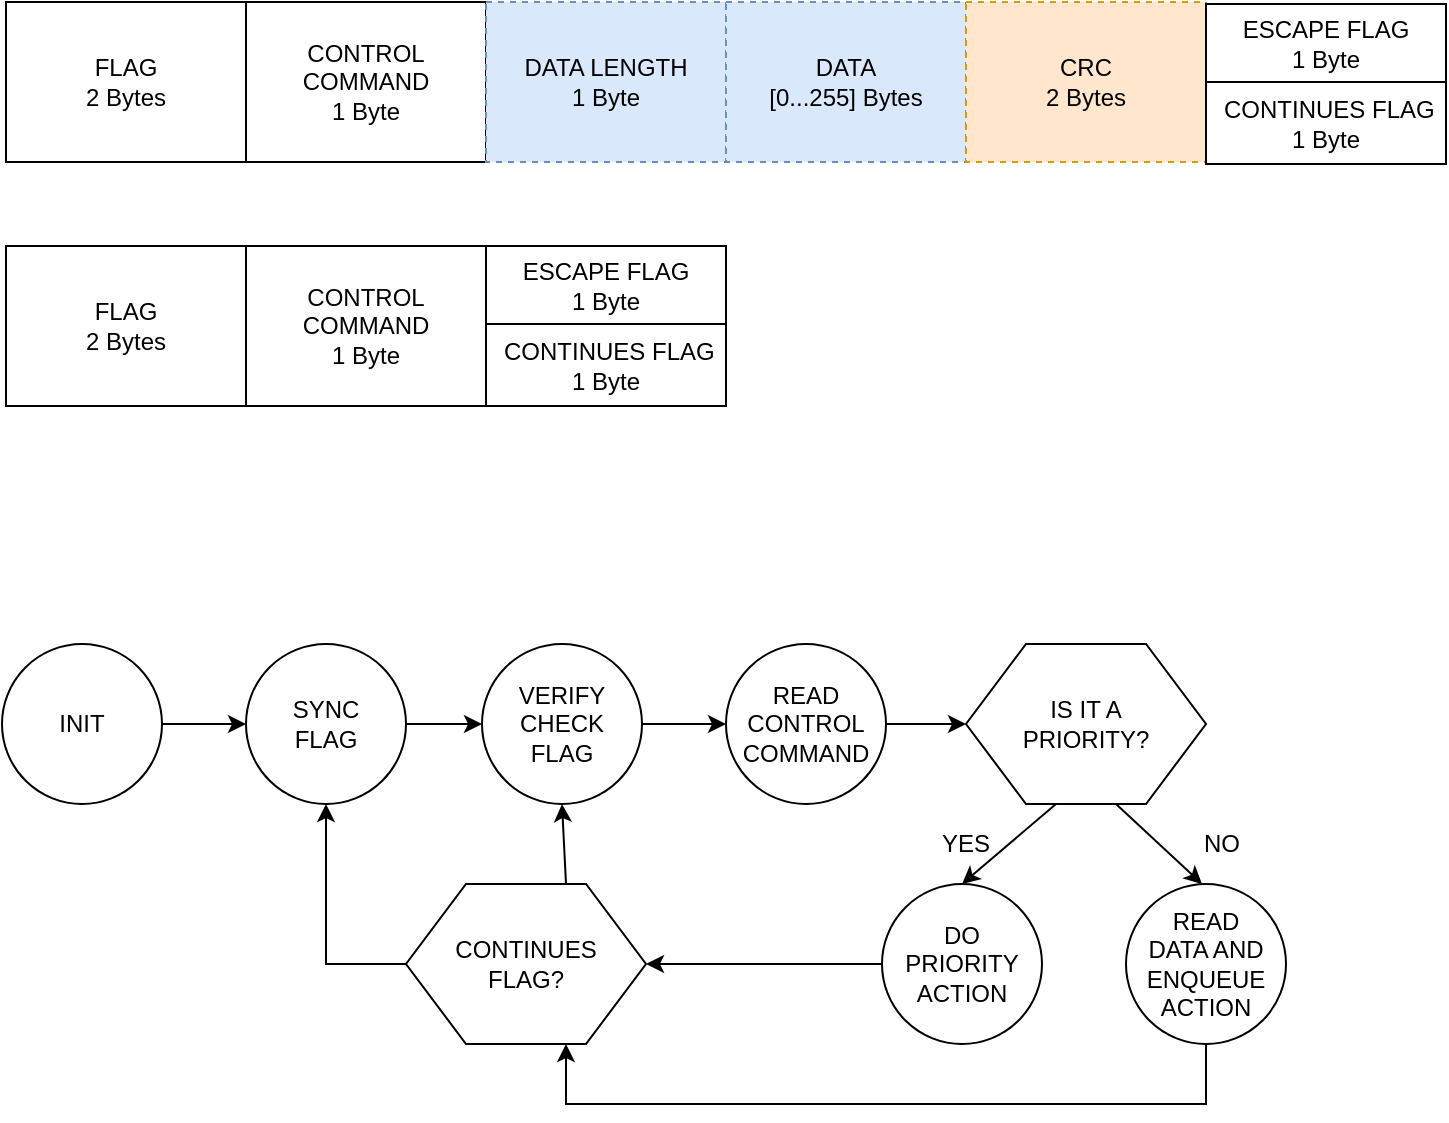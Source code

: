 <mxfile version="10.7.4" type="device"><diagram id="tABSWw707pp7YsEHJQoF" name="Page-1"><mxGraphModel dx="754" dy="691" grid="1" gridSize="10" guides="1" tooltips="1" connect="1" arrows="1" fold="1" page="1" pageScale="1" pageWidth="827" pageHeight="1169" math="0" shadow="0"><root><mxCell id="0"/><mxCell id="1" parent="0"/><mxCell id="rmqi4r7pKYRXRSPhBbbQ-1" value="FLAG&lt;br&gt;2 Bytes&lt;br&gt;" style="rounded=0;whiteSpace=wrap;html=1;" parent="1" vertex="1"><mxGeometry x="42" y="279" width="120" height="80" as="geometry"/></mxCell><mxCell id="rmqi4r7pKYRXRSPhBbbQ-3" value="CONTROL&lt;br&gt;COMMAND&lt;br&gt;1 Byte&lt;br&gt;" style="rounded=0;whiteSpace=wrap;html=1;" parent="1" vertex="1"><mxGeometry x="162" y="279" width="120" height="80" as="geometry"/></mxCell><mxCell id="rmqi4r7pKYRXRSPhBbbQ-4" value="DATA LENGTH&lt;br&gt;1 Byte&lt;br&gt;" style="rounded=0;whiteSpace=wrap;html=1;dashed=1;fillColor=#dae8fc;strokeColor=#6c8ebf;" parent="1" vertex="1"><mxGeometry x="282" y="279" width="120" height="80" as="geometry"/></mxCell><mxCell id="rmqi4r7pKYRXRSPhBbbQ-5" value="DATA&lt;br&gt;[0...255] Bytes&lt;br&gt;" style="rounded=0;whiteSpace=wrap;html=1;dashed=1;fillColor=#dae8fc;strokeColor=#6c8ebf;" parent="1" vertex="1"><mxGeometry x="402" y="279" width="120" height="80" as="geometry"/></mxCell><mxCell id="rmqi4r7pKYRXRSPhBbbQ-6" value="CRC&lt;br&gt;2 Bytes&lt;br&gt;" style="rounded=0;whiteSpace=wrap;html=1;dashed=1;fillColor=#ffe6cc;strokeColor=#d79b00;" parent="1" vertex="1"><mxGeometry x="522" y="279" width="120" height="80" as="geometry"/></mxCell><mxCell id="rmqi4r7pKYRXRSPhBbbQ-8" value="CONTROL&lt;br&gt;COMMAND&lt;br&gt;1 Byte&lt;br&gt;" style="rounded=0;whiteSpace=wrap;html=1;" parent="1" vertex="1"><mxGeometry x="162" y="401" width="120" height="80" as="geometry"/></mxCell><mxCell id="rmqi4r7pKYRXRSPhBbbQ-11" value="&amp;nbsp;CONTINUES FLAG&lt;br&gt;1 Byte&lt;br&gt;" style="rounded=0;whiteSpace=wrap;html=1;" parent="1" vertex="1"><mxGeometry x="642" y="319" width="120" height="41" as="geometry"/></mxCell><mxCell id="rmqi4r7pKYRXRSPhBbbQ-12" value="ESCAPE FLAG&lt;br&gt;1 Byte&lt;br&gt;" style="rounded=0;whiteSpace=wrap;html=1;" parent="1" vertex="1"><mxGeometry x="642" y="280" width="120" height="39" as="geometry"/></mxCell><mxCell id="3y4Aap9Cc8uRdMN_xFsn-1" value="FLAG&lt;br&gt;2 Bytes&lt;br&gt;" style="rounded=0;whiteSpace=wrap;html=1;" parent="1" vertex="1"><mxGeometry x="42" y="401" width="120" height="80" as="geometry"/></mxCell><mxCell id="3y4Aap9Cc8uRdMN_xFsn-2" value="&amp;nbsp;CONTINUES FLAG&lt;br&gt;1 Byte&lt;br&gt;" style="rounded=0;whiteSpace=wrap;html=1;" parent="1" vertex="1"><mxGeometry x="282" y="440" width="120" height="41" as="geometry"/></mxCell><mxCell id="3y4Aap9Cc8uRdMN_xFsn-3" value="ESCAPE FLAG&lt;br&gt;1 Byte&lt;br&gt;" style="rounded=0;whiteSpace=wrap;html=1;" parent="1" vertex="1"><mxGeometry x="282" y="401" width="120" height="39" as="geometry"/></mxCell><mxCell id="3y4Aap9Cc8uRdMN_xFsn-4" value="SYNC&lt;br&gt;FLAG&lt;br&gt;" style="ellipse;whiteSpace=wrap;html=1;aspect=fixed;" parent="1" vertex="1"><mxGeometry x="162" y="600" width="80" height="80" as="geometry"/></mxCell><mxCell id="3y4Aap9Cc8uRdMN_xFsn-5" value="" style="endArrow=classic;html=1;entryX=0;entryY=0.5;entryDx=0;entryDy=0;" parent="1" target="3y4Aap9Cc8uRdMN_xFsn-4" edge="1"><mxGeometry width="50" height="50" relative="1" as="geometry"><mxPoint x="120" y="640" as="sourcePoint"/><mxPoint x="140" y="575" as="targetPoint"/></mxGeometry></mxCell><mxCell id="3y4Aap9Cc8uRdMN_xFsn-6" value="INIT" style="text;html=1;strokeColor=none;fillColor=none;align=center;verticalAlign=middle;whiteSpace=wrap;rounded=0;" parent="1" vertex="1"><mxGeometry x="70" y="630" width="40" height="20" as="geometry"/></mxCell><mxCell id="3y4Aap9Cc8uRdMN_xFsn-11" value="" style="edgeStyle=orthogonalEdgeStyle;rounded=0;orthogonalLoop=1;jettySize=auto;html=1;" parent="1" source="3y4Aap9Cc8uRdMN_xFsn-7" edge="1"><mxGeometry relative="1" as="geometry"><mxPoint x="402" y="640" as="targetPoint"/></mxGeometry></mxCell><mxCell id="3y4Aap9Cc8uRdMN_xFsn-7" value="VERIFY&lt;br&gt;CHECK&lt;br&gt;FLAG&lt;br&gt;" style="ellipse;whiteSpace=wrap;html=1;aspect=fixed;" parent="1" vertex="1"><mxGeometry x="280" y="600" width="80" height="80" as="geometry"/></mxCell><mxCell id="3y4Aap9Cc8uRdMN_xFsn-8" value="" style="endArrow=classic;html=1;entryX=0;entryY=0.5;entryDx=0;entryDy=0;exitX=1;exitY=0.5;exitDx=0;exitDy=0;" parent="1" source="3y4Aap9Cc8uRdMN_xFsn-4" target="3y4Aap9Cc8uRdMN_xFsn-7" edge="1"><mxGeometry width="50" height="50" relative="1" as="geometry"><mxPoint x="40" y="750" as="sourcePoint"/><mxPoint x="90" y="700" as="targetPoint"/></mxGeometry></mxCell><mxCell id="3y4Aap9Cc8uRdMN_xFsn-12" value="&lt;span&gt;IS IT A &lt;br&gt;PRIORITY?&lt;br&gt;&lt;/span&gt;" style="shape=hexagon;perimeter=hexagonPerimeter2;whiteSpace=wrap;html=1;" parent="1" vertex="1"><mxGeometry x="522" y="600" width="120" height="80" as="geometry"/></mxCell><mxCell id="3y4Aap9Cc8uRdMN_xFsn-13" value="" style="endArrow=classic;html=1;exitX=0.375;exitY=1;exitDx=0;exitDy=0;" parent="1" source="3y4Aap9Cc8uRdMN_xFsn-12" edge="1"><mxGeometry width="50" height="50" relative="1" as="geometry"><mxPoint x="160" y="750" as="sourcePoint"/><mxPoint x="520" y="720" as="targetPoint"/></mxGeometry></mxCell><mxCell id="3y4Aap9Cc8uRdMN_xFsn-14" value="" style="endArrow=classic;html=1;exitX=0.625;exitY=1;exitDx=0;exitDy=0;" parent="1" source="3y4Aap9Cc8uRdMN_xFsn-12" edge="1"><mxGeometry width="50" height="50" relative="1" as="geometry"><mxPoint x="577" y="690" as="sourcePoint"/><mxPoint x="640" y="720" as="targetPoint"/></mxGeometry></mxCell><mxCell id="3y4Aap9Cc8uRdMN_xFsn-18" value="" style="edgeStyle=orthogonalEdgeStyle;rounded=0;orthogonalLoop=1;jettySize=auto;html=1;" parent="1" source="3y4Aap9Cc8uRdMN_xFsn-17" target="3y4Aap9Cc8uRdMN_xFsn-12" edge="1"><mxGeometry relative="1" as="geometry"/></mxCell><mxCell id="3y4Aap9Cc8uRdMN_xFsn-17" value="READ&lt;br&gt;CONTROL&lt;br&gt;COMMAND&lt;br&gt;" style="ellipse;whiteSpace=wrap;html=1;aspect=fixed;" parent="1" vertex="1"><mxGeometry x="402" y="600" width="80" height="80" as="geometry"/></mxCell><mxCell id="3y4Aap9Cc8uRdMN_xFsn-28" style="edgeStyle=orthogonalEdgeStyle;rounded=0;orthogonalLoop=1;jettySize=auto;html=1;entryX=1;entryY=0.5;entryDx=0;entryDy=0;" parent="1" source="3y4Aap9Cc8uRdMN_xFsn-19" edge="1"><mxGeometry relative="1" as="geometry"><mxPoint x="362" y="760" as="targetPoint"/></mxGeometry></mxCell><mxCell id="3y4Aap9Cc8uRdMN_xFsn-19" value="DO&lt;br&gt;PRIORITY&lt;br&gt;ACTION&lt;br&gt;" style="ellipse;whiteSpace=wrap;html=1;aspect=fixed;" parent="1" vertex="1"><mxGeometry x="480" y="720" width="80" height="80" as="geometry"/></mxCell><mxCell id="3y4Aap9Cc8uRdMN_xFsn-20" value="YES" style="text;html=1;strokeColor=none;fillColor=none;align=center;verticalAlign=middle;whiteSpace=wrap;rounded=0;" parent="1" vertex="1"><mxGeometry x="502" y="690" width="40" height="20" as="geometry"/></mxCell><mxCell id="3y4Aap9Cc8uRdMN_xFsn-21" value="NO" style="text;html=1;strokeColor=none;fillColor=none;align=center;verticalAlign=middle;whiteSpace=wrap;rounded=0;" parent="1" vertex="1"><mxGeometry x="630" y="690" width="40" height="20" as="geometry"/></mxCell><mxCell id="3y4Aap9Cc8uRdMN_xFsn-29" style="edgeStyle=orthogonalEdgeStyle;rounded=0;orthogonalLoop=1;jettySize=auto;html=1;exitX=0.5;exitY=1;exitDx=0;exitDy=0;entryX=0.5;entryY=1;entryDx=0;entryDy=0;" parent="1" source="3y4Aap9Cc8uRdMN_xFsn-22" edge="1"><mxGeometry relative="1" as="geometry"><mxPoint x="322" y="800" as="targetPoint"/><Array as="points"><mxPoint x="642" y="830"/><mxPoint x="322" y="830"/></Array></mxGeometry></mxCell><mxCell id="3y4Aap9Cc8uRdMN_xFsn-22" value="READ&lt;br&gt;DATA AND&lt;br&gt;ENQUEUE&lt;br&gt;ACTION&lt;br&gt;" style="ellipse;whiteSpace=wrap;html=1;aspect=fixed;" parent="1" vertex="1"><mxGeometry x="602" y="720" width="80" height="80" as="geometry"/></mxCell><mxCell id="3y4Aap9Cc8uRdMN_xFsn-24" value="INIT" style="ellipse;whiteSpace=wrap;html=1;aspect=fixed;" parent="1" vertex="1"><mxGeometry x="40" y="600" width="80" height="80" as="geometry"/></mxCell><mxCell id="3y4Aap9Cc8uRdMN_xFsn-27" value="" style="endArrow=classic;html=1;entryX=0.5;entryY=1;entryDx=0;entryDy=0;exitX=0.5;exitY=0;exitDx=0;exitDy=0;" parent="1" target="3y4Aap9Cc8uRdMN_xFsn-7" edge="1"><mxGeometry width="50" height="50" relative="1" as="geometry"><mxPoint x="322" y="720" as="sourcePoint"/><mxPoint x="340" y="680" as="targetPoint"/></mxGeometry></mxCell><mxCell id="3y4Aap9Cc8uRdMN_xFsn-32" style="edgeStyle=orthogonalEdgeStyle;rounded=0;orthogonalLoop=1;jettySize=auto;html=1;exitX=0;exitY=0.5;exitDx=0;exitDy=0;entryX=0.5;entryY=1;entryDx=0;entryDy=0;" parent="1" source="3y4Aap9Cc8uRdMN_xFsn-30" target="3y4Aap9Cc8uRdMN_xFsn-4" edge="1"><mxGeometry relative="1" as="geometry"/></mxCell><mxCell id="3y4Aap9Cc8uRdMN_xFsn-30" value="&lt;span&gt;CONTINUES&lt;br&gt;FLAG?&lt;br&gt;&lt;/span&gt;" style="shape=hexagon;perimeter=hexagonPerimeter2;whiteSpace=wrap;html=1;" parent="1" vertex="1"><mxGeometry x="242" y="720" width="120" height="80" as="geometry"/></mxCell></root></mxGraphModel></diagram></mxfile>